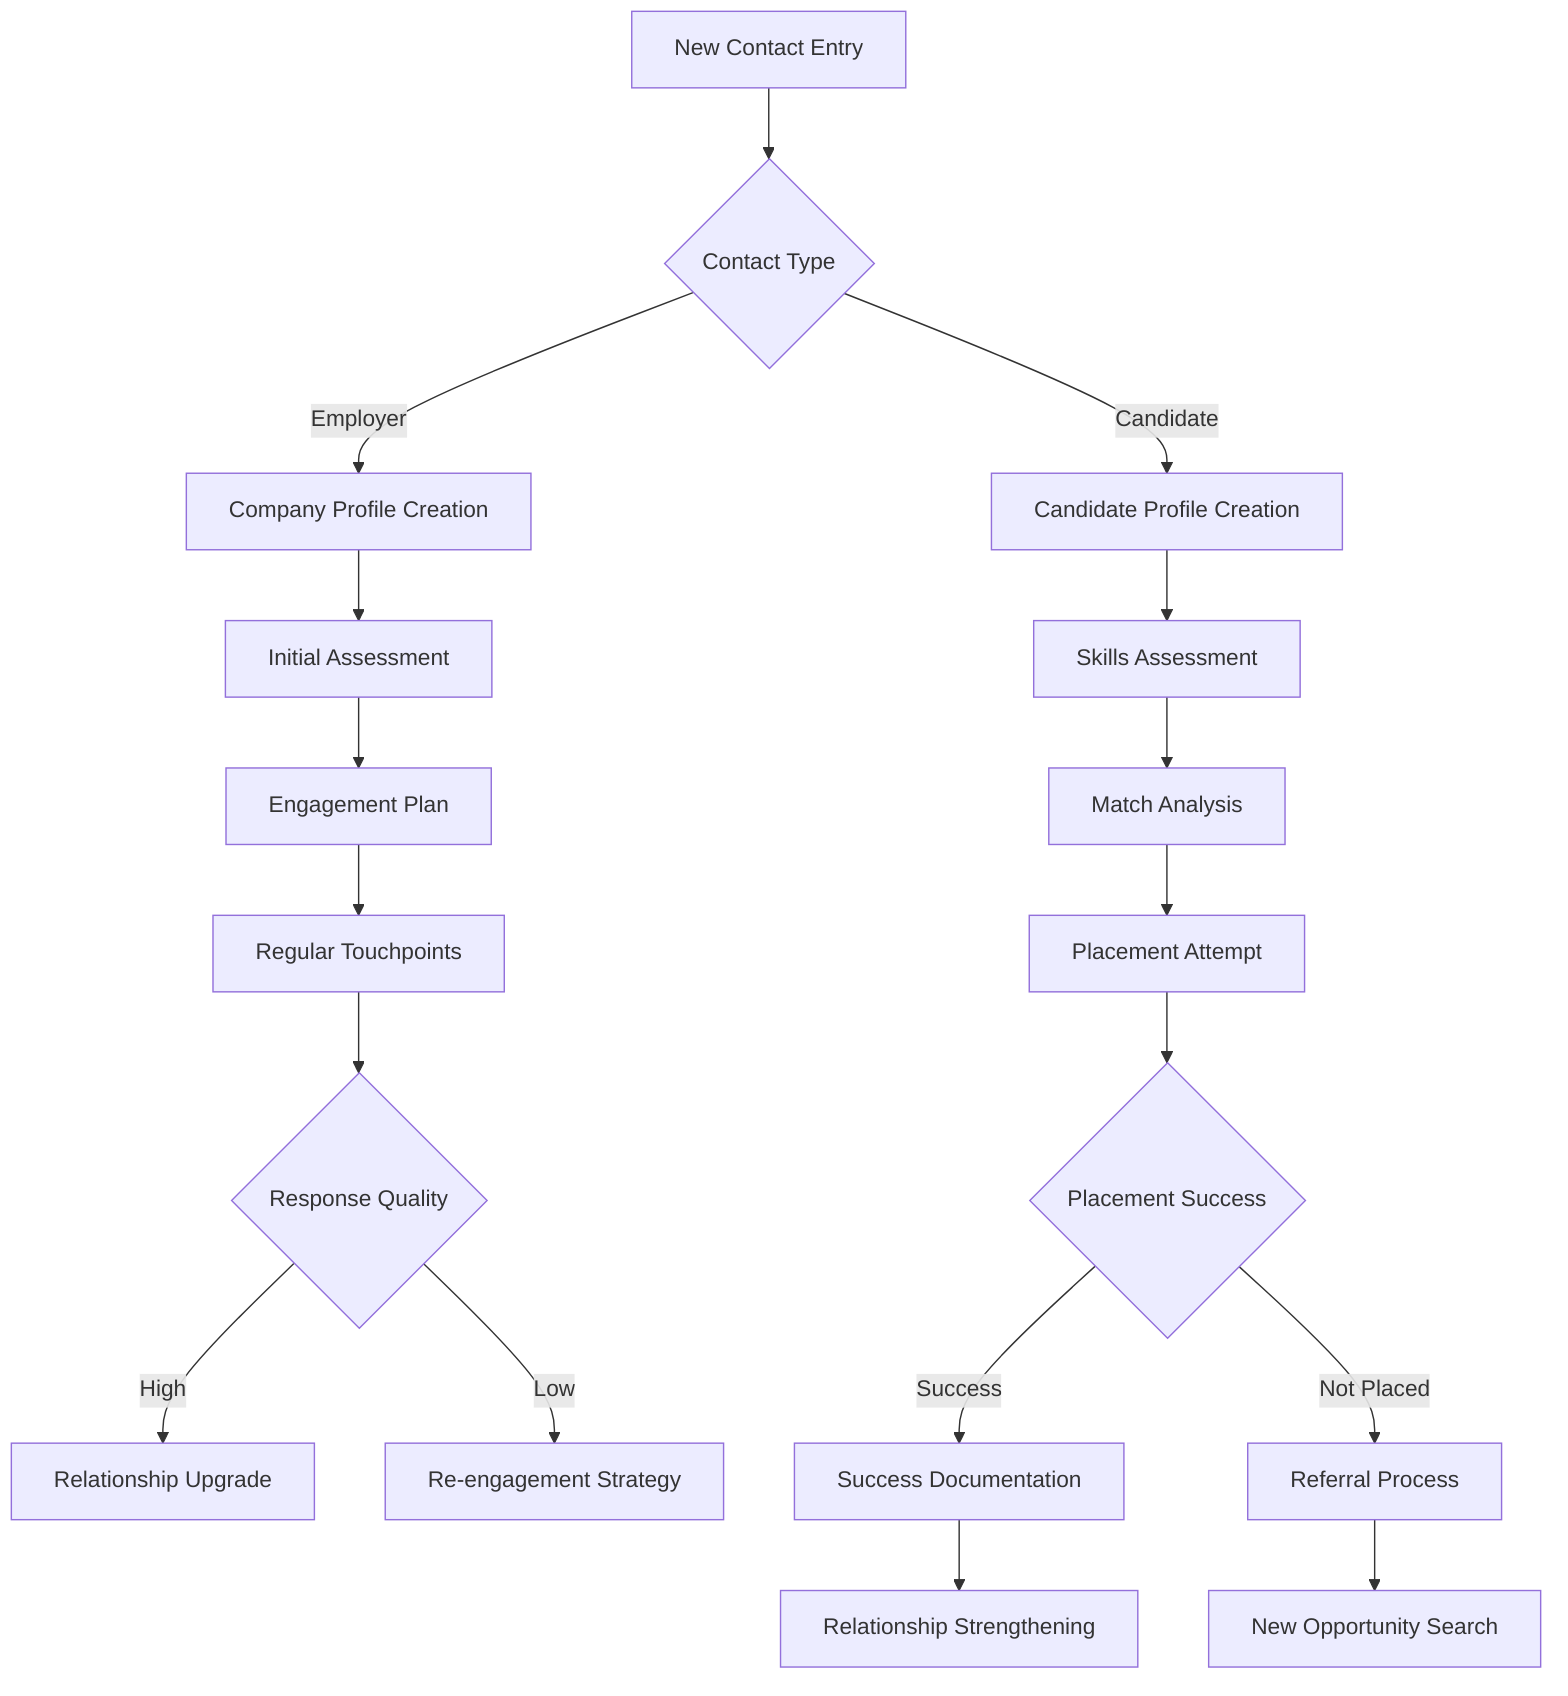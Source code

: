 graph TD
    A[New Contact Entry] --> B{Contact Type}
    B --> |Employer| C[Company Profile Creation]
    B --> |Candidate| D[Candidate Profile Creation]
    C --> E[Initial Assessment]
    D --> F[Skills Assessment]
    E --> G[Engagement Plan]
    F --> H[Match Analysis]
    G --> I[Regular Touchpoints]
    H --> J[Placement Attempt]
    I --> K{Response Quality}
    J --> L{Placement Success}
    K --> |High| M[Relationship Upgrade]
    K --> |Low| N[Re-engagement Strategy]
    L --> |Success| O[Success Documentation]
    L --> |Not Placed| P[Referral Process]
    O --> Q[Relationship Strengthening]
    P --> R[New Opportunity Search]